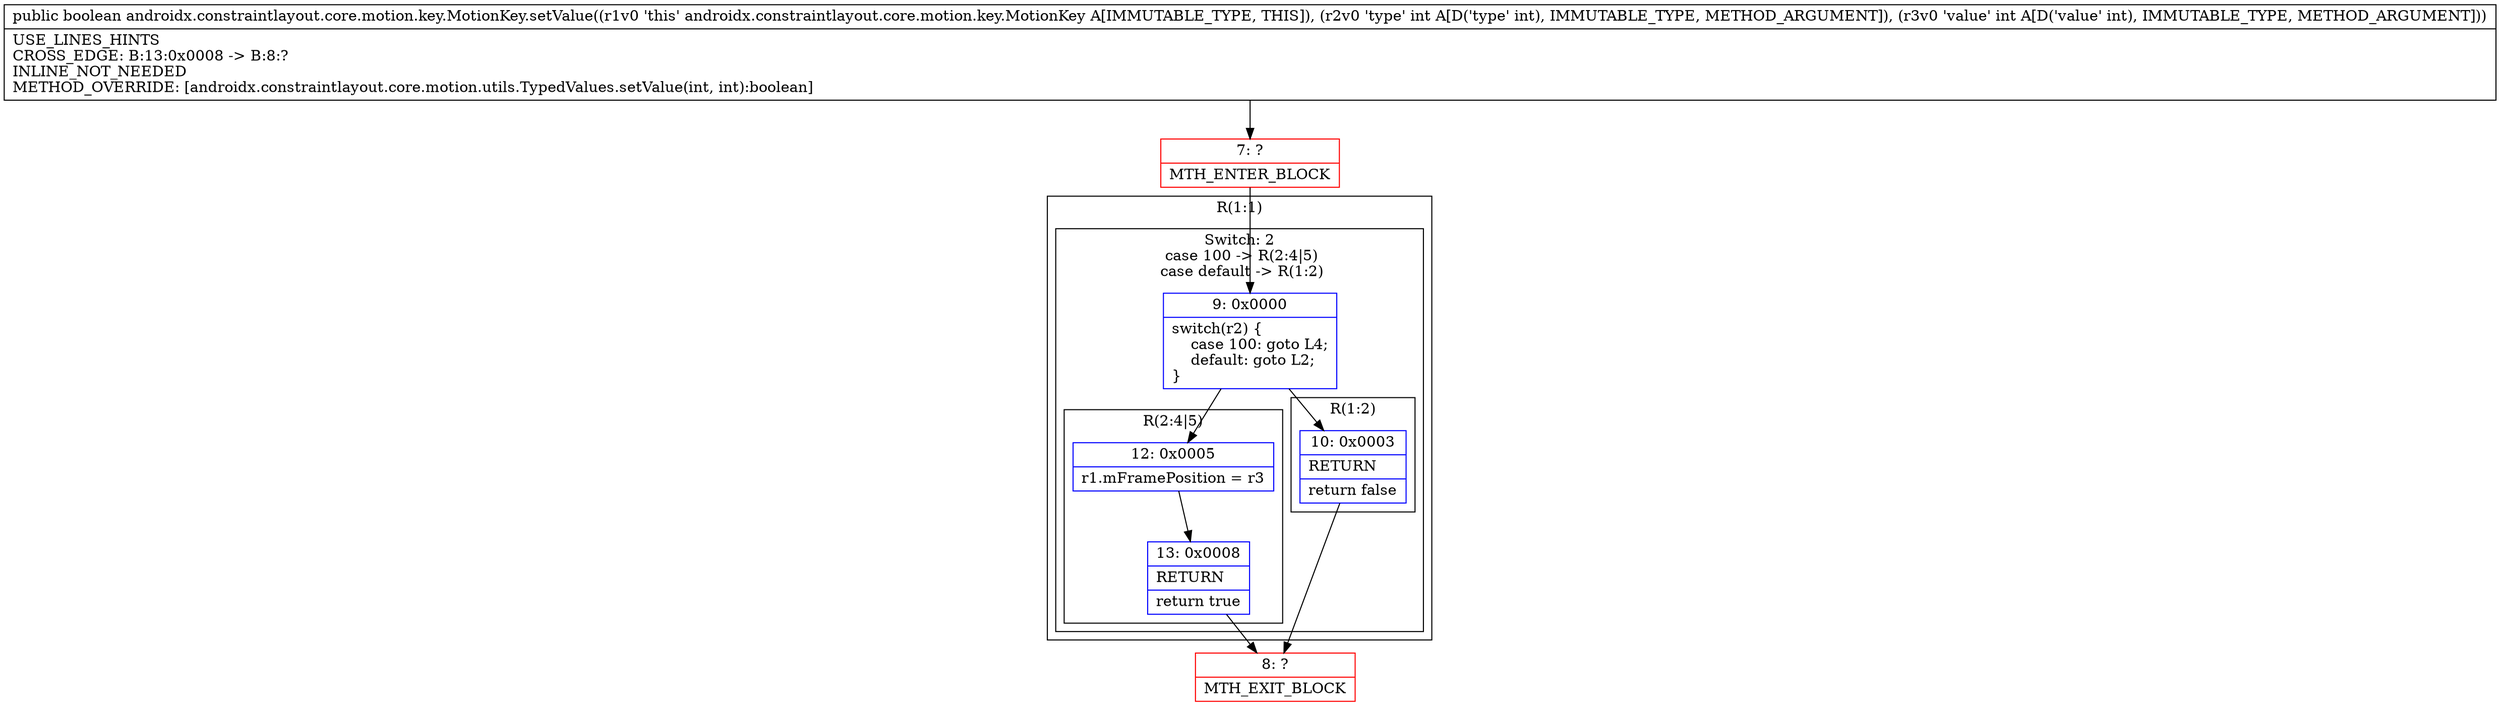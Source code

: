 digraph "CFG forandroidx.constraintlayout.core.motion.key.MotionKey.setValue(II)Z" {
subgraph cluster_Region_1161825490 {
label = "R(1:1)";
node [shape=record,color=blue];
subgraph cluster_SwitchRegion_2129752196 {
label = "Switch: 2
 case 100 -> R(2:4|5)
 case default -> R(1:2)";
node [shape=record,color=blue];
Node_9 [shape=record,label="{9\:\ 0x0000|switch(r2) \{\l    case 100: goto L4;\l    default: goto L2;\l\}\l}"];
subgraph cluster_Region_811374285 {
label = "R(2:4|5)";
node [shape=record,color=blue];
Node_12 [shape=record,label="{12\:\ 0x0005|r1.mFramePosition = r3\l}"];
Node_13 [shape=record,label="{13\:\ 0x0008|RETURN\l|return true\l}"];
}
subgraph cluster_Region_863212967 {
label = "R(1:2)";
node [shape=record,color=blue];
Node_10 [shape=record,label="{10\:\ 0x0003|RETURN\l|return false\l}"];
}
}
}
Node_7 [shape=record,color=red,label="{7\:\ ?|MTH_ENTER_BLOCK\l}"];
Node_8 [shape=record,color=red,label="{8\:\ ?|MTH_EXIT_BLOCK\l}"];
MethodNode[shape=record,label="{public boolean androidx.constraintlayout.core.motion.key.MotionKey.setValue((r1v0 'this' androidx.constraintlayout.core.motion.key.MotionKey A[IMMUTABLE_TYPE, THIS]), (r2v0 'type' int A[D('type' int), IMMUTABLE_TYPE, METHOD_ARGUMENT]), (r3v0 'value' int A[D('value' int), IMMUTABLE_TYPE, METHOD_ARGUMENT]))  | USE_LINES_HINTS\lCROSS_EDGE: B:13:0x0008 \-\> B:8:?\lINLINE_NOT_NEEDED\lMETHOD_OVERRIDE: [androidx.constraintlayout.core.motion.utils.TypedValues.setValue(int, int):boolean]\l}"];
MethodNode -> Node_7;Node_9 -> Node_10;
Node_9 -> Node_12;
Node_12 -> Node_13;
Node_13 -> Node_8;
Node_10 -> Node_8;
Node_7 -> Node_9;
}

